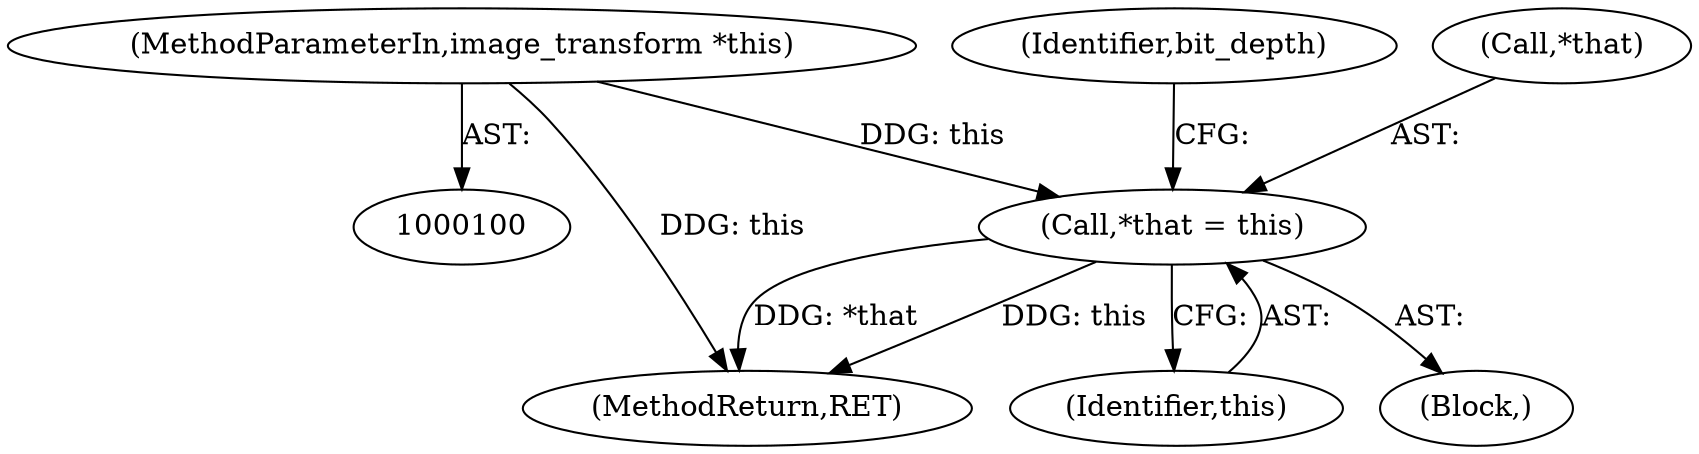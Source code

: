 digraph "0_Android_9d4853418ab2f754c2b63e091c29c5529b8b86ca_82@pointer" {
"1000114" [label="(Call,*that = this)"];
"1000101" [label="(MethodParameterIn,image_transform *this)"];
"1000120" [label="(Identifier,bit_depth)"];
"1000114" [label="(Call,*that = this)"];
"1000101" [label="(MethodParameterIn,image_transform *this)"];
"1000115" [label="(Call,*that)"];
"1000122" [label="(MethodReturn,RET)"];
"1000117" [label="(Identifier,this)"];
"1000105" [label="(Block,)"];
"1000114" -> "1000105"  [label="AST: "];
"1000114" -> "1000117"  [label="CFG: "];
"1000115" -> "1000114"  [label="AST: "];
"1000117" -> "1000114"  [label="AST: "];
"1000120" -> "1000114"  [label="CFG: "];
"1000114" -> "1000122"  [label="DDG: this"];
"1000114" -> "1000122"  [label="DDG: *that"];
"1000101" -> "1000114"  [label="DDG: this"];
"1000101" -> "1000100"  [label="AST: "];
"1000101" -> "1000122"  [label="DDG: this"];
}

